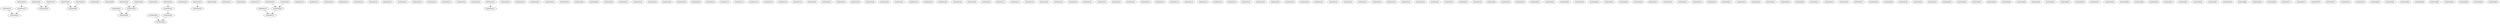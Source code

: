 digraph G {
0[ label="0x08048278" ];
1[ label="0x08048283" ];
2[ label="0x08048288" ];
3[ label="0x0804828d" ];
4[ label="0x0804828f" ];
5[ label="0x08048291" ];
6[ label="0x0804829c" ];
7[ label="0x0804829e" ];
8[ label="0x08048290" ];
9[ label="0x08048296" ];
10[ label="0x080482a0" ];
11[ label="0x080482a6" ];
12[ label="0x080482ab" ];
13[ label="0x080482b0" ];
14[ label="0x080482b6" ];
15[ label="0x080482bb" ];
16[ label="0x080482c0" ];
17[ label="0x080482e1" ];
18[ label="0x080482e2" ];
19[ label="0x080482e4" ];
20[ label="0x080482ff" ];
21[ label="0x08048301" ];
22[ label="0x08048305" ];
23[ label="0x08048310" ];
24[ label="0x0804831f" ];
25[ label="0x08048321" ];
26[ label="0x0804832b" ];
27[ label="0x08048336" ];
28[ label="0x0804833d" ];
29[ label="0x0804833f" ];
30[ label="0x08048340" ];
31[ label="0x0804834f" ];
32[ label="0x08048361" ];
33[ label="0x08048363" ];
34[ label="0x08048364" ];
35[ label="0x0804836e" ];
36[ label="0x08048381" ];
37[ label="0x08048394" ];
38[ label="0x080483a6" ];
39[ label="0x080483ac" ];
40[ label="0x080483c0" ];
41[ label="0x080483da" ];
42[ label="0x0804840a" ];
43[ label="0x08048412" ];
44[ label="0x08048414" ];
45[ label="0x08048440" ];
46[ label="0x08048443" ];
47[ label="0x08048444" ];
48[ label="0x08048449" ];
49[ label="0x0804844e" ];
50[ label="0x08048456" ];
51[ label="0x08048460" ];
52[ label="0x08048476" ];
53[ label="0x08048480" ];
54[ label="0x08048485" ];
55[ label="0x0804848c" ];
56[ label="0x08048491" ];
57[ label="0x08048494" ];
58[ label="0x080484aa" ];
59[ label="0x08048a30" ];
60[ label="0x08048c64" ];
61[ label="0x08048c69" ];
62[ label="0x08048c6b" ];
63[ label="0x08048c6d" ];
64[ label="0x08048c6f" ];
65[ label="0x08048c71" ];
66[ label="0x08048c73" ];
67[ label="0x08048c75" ];
68[ label="0x08048c79" ];
69[ label="0x08048c7b" ];
70[ label="0x08048c7d" ];
71[ label="0x08048c80" ];
72[ label="0x08048c82" ];
73[ label="0x08048c84" ];
74[ label="0x08048c85" ];
75[ label="0x08048c88" ];
76[ label="0x08048c8a" ];
77[ label="0x08048c8c" ];
78[ label="0x08048c8e" ];
79[ label="0x08048c93" ];
80[ label="0x08048c99" ];
81[ label="0x08048c9b" ];
82[ label="0x08048c9d" ];
83[ label="0x08048c9f" ];
84[ label="0x08048ca1" ];
85[ label="0x08048ca3" ];
86[ label="0x08048ca9" ];
87[ label="0x08048cab" ];
88[ label="0x08048cad" ];
89[ label="0x08048caf" ];
90[ label="0x08048cb1" ];
91[ label="0x08048cb3" ];
92[ label="0x08048cba" ];
93[ label="0x08048cbc" ];
94[ label="0x08048cbe" ];
95[ label="0x08048cc0" ];
96[ label="0x08048cc2" ];
97[ label="0x08048cc4" ];
98[ label="0x08048ccb" ];
99[ label="0x08048ccd" ];
100[ label="0x08048ccf" ];
101[ label="0x08048cd1" ];
102[ label="0x08048cd3" ];
103[ label="0x08048cd5" ];
104[ label="0x08048cd6" ];
105[ label="0x08048cd8" ];
106[ label="0x08048cda" ];
107[ label="0x08048cdc" ];
108[ label="0x08048cde" ];
109[ label="0x08048ce0" ];
110[ label="0x08048ce2" ];
111[ label="0x08048ce4" ];
112[ label="0x08048ceb" ];
113[ label="0x08048ced" ];
114[ label="0x08048cef" ];
115[ label="0x08048cf1" ];
116[ label="0x08048cf3" ];
117[ label="0x08048cf9" ];
118[ label="0x08048cfb" ];
119[ label="0x08048cfd" ];
120[ label="0x08048d00" ];
121[ label="0x08048d02" ];
122[ label="0x08048d04" ];
123[ label="0x08048d05" ];
124[ label="0x08048d06" ];
125[ label="0x08048d08" ];
126[ label="0x08048d0a" ];
127[ label="0x08048d0c" ];
128[ label="0x08048d0e" ];
129[ label="0x08048d13" ];
130[ label="0x08048d19" ];
131[ label="0x08048d1b" ];
132[ label="0x08048d1d" ];
133[ label="0x08048d1f" ];
134[ label="0x08048d21" ];
135[ label="0x08048d23" ];
136[ label="0x08048d2a" ];
137[ label="0x08048d2c" ];
138[ label="0x08048d2e" ];
139[ label="0x08048d2f" ];
140[ label="0x08048d31" ];
141[ label="0x08048d33" ];
142[ label="0x08048d35" ];
143[ label="0x08048d37" ];
144[ label="0x08048d39" ];
145[ label="0x08048d3b" ];
146[ label="0x08048d3d" ];
147[ label="0x08048d3f" ];
148[ label="0x08048d41" ];
149[ label="0x08048d43" ];
150[ label="0x08048d45" ];
151[ label="0x08048d47" ];
152[ label="0x08048d49" ];
153[ label="0x08048d4b" ];
154[ label="0x08048d4d" ];
155[ label="0x08048d4f" ];
156[ label="0x08048d51" ];
157[ label="0x08048d53" ];
158[ label="0x08048d55" ];
159[ label="0x08048d57" ];
160[ label="0x08048d59" ];
161[ label="0x08048d5b" ];
162[ label="0x08048d5d" ];
163[ label="0x08048d5f" ];
164[ label="0x08048d61" ];
165[ label="0x08048d63" ];
166[ label="0x08048d65" ];
167[ label="0x08048d67" ];
168[ label="0x08048d69" ];
169[ label="0x08048d6b" ];
170[ label="0x08048d6d" ];
171[ label="0x08048d6f" ];
172[ label="0x08048d71" ];
173[ label="0x08048d73" ];
174[ label="0x08048d75" ];
175[ label="0x08048d79" ];
176[ label="0x08048d7b" ];
177[ label="0x08048d7d" ];
178[ label="0x08048d80" ];
179[ label="0x08048d82" ];
180[ label="0x08048d84" ];
181[ label="0x08048d86" ];
182[ label="0x08048d88" ];
183[ label="0x08048d8a" ];
184[ label="0x08048d8c" ];
185[ label="0x08048d8e" ];
186[ label="0x08048db4" ];
0->19 ;
1->30 ;
2->51 ;
5->9 ;
7->10 ;
8->9 ;
12->8 ;
15->8 ;
16->13 ;
18->19 ;
22->23 ;
29->30 ;
33->34 ;
34->35 ;
35->10 ;
40->0 ;
43->44 ;
48->57 ;
50->51 ;
56->57 ;
57->23 ;
}
